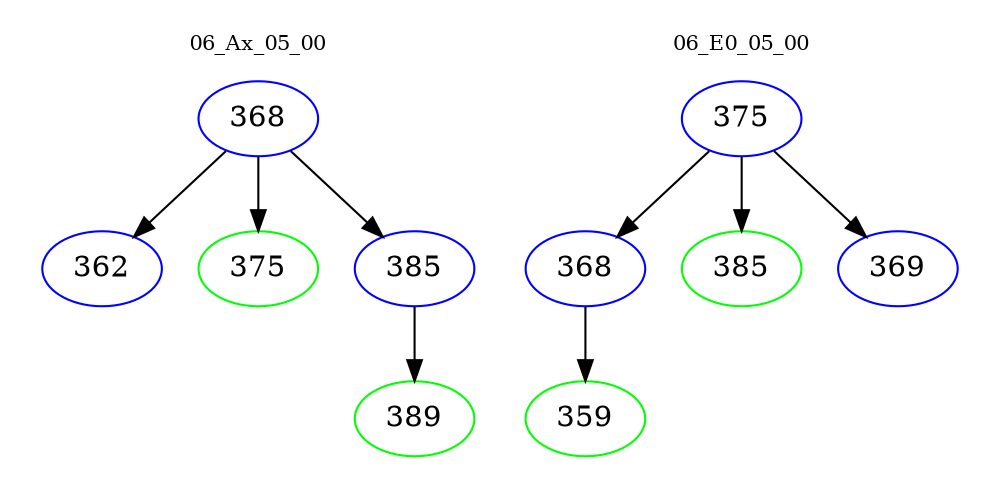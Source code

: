 digraph{
subgraph cluster_0 {
color = white
label = "06_Ax_05_00";
fontsize=10;
T0_368 [label="368", color="blue"]
T0_368 -> T0_362 [color="black"]
T0_362 [label="362", color="blue"]
T0_368 -> T0_375 [color="black"]
T0_375 [label="375", color="green"]
T0_368 -> T0_385 [color="black"]
T0_385 [label="385", color="blue"]
T0_385 -> T0_389 [color="black"]
T0_389 [label="389", color="green"]
}
subgraph cluster_1 {
color = white
label = "06_E0_05_00";
fontsize=10;
T1_375 [label="375", color="blue"]
T1_375 -> T1_368 [color="black"]
T1_368 [label="368", color="blue"]
T1_368 -> T1_359 [color="black"]
T1_359 [label="359", color="green"]
T1_375 -> T1_385 [color="black"]
T1_385 [label="385", color="green"]
T1_375 -> T1_369 [color="black"]
T1_369 [label="369", color="blue"]
}
}
